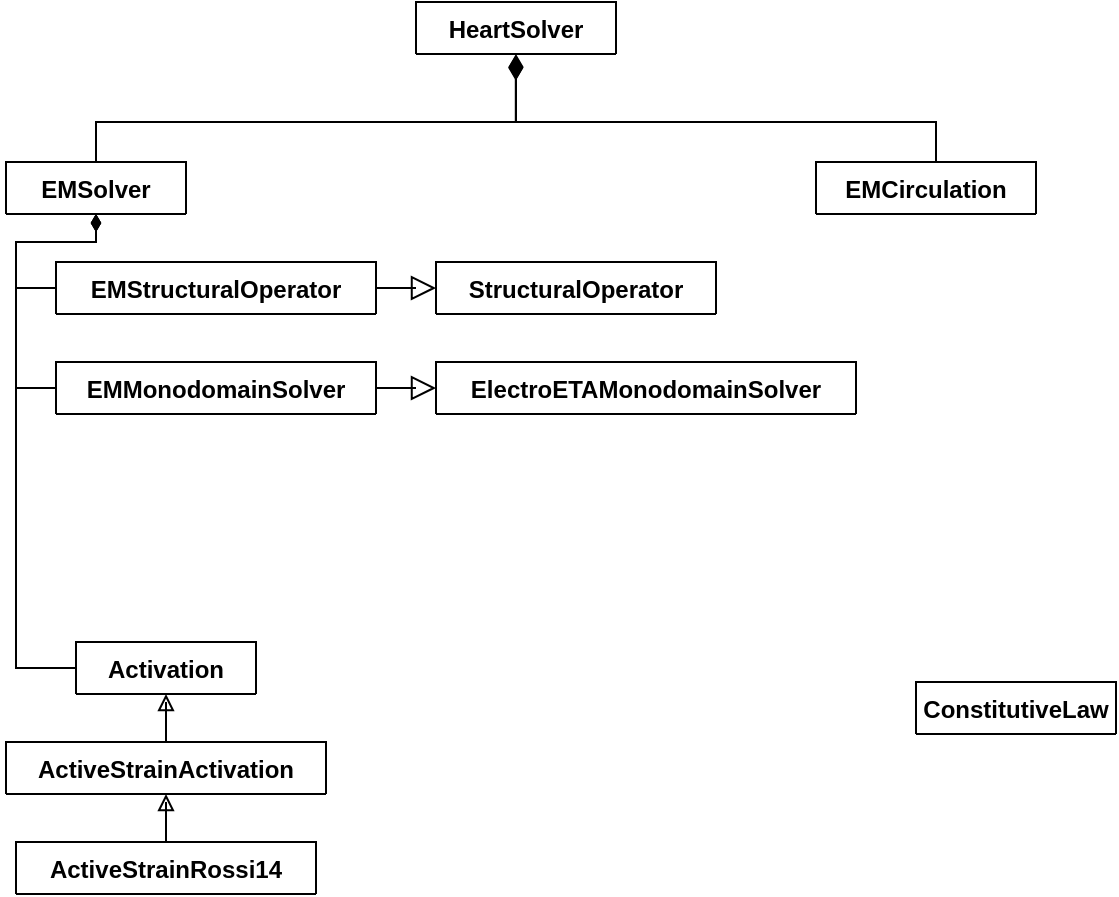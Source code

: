 <mxfile version="14.4.3" type="github">
  <diagram id="oQd3UHTAf_vaa32qaye1" name="Page-1">
    <mxGraphModel dx="786" dy="562" grid="1" gridSize="10" guides="1" tooltips="1" connect="1" arrows="1" fold="1" page="1" pageScale="1" pageWidth="827" pageHeight="1169" math="0" shadow="0">
      <root>
        <mxCell id="0" />
        <mxCell id="1" parent="0" />
        <mxCell id="06s8dhJWcLlkRPSXNvx8-6" value="HeartSolver" style="swimlane;fontStyle=1;align=center;verticalAlign=top;childLayout=stackLayout;horizontal=1;startSize=26;horizontalStack=0;resizeParent=1;resizeParentMax=0;resizeLast=0;collapsible=1;marginBottom=0;" parent="1" vertex="1" collapsed="1">
          <mxGeometry x="360" y="60" width="100" height="26" as="geometry">
            <mxRectangle x="330" y="10" width="160" height="86" as="alternateBounds" />
          </mxGeometry>
        </mxCell>
        <mxCell id="06s8dhJWcLlkRPSXNvx8-7" value="+ field: type" style="text;strokeColor=none;fillColor=none;align=left;verticalAlign=top;spacingLeft=4;spacingRight=4;overflow=hidden;rotatable=0;points=[[0,0.5],[1,0.5]];portConstraint=eastwest;" parent="06s8dhJWcLlkRPSXNvx8-6" vertex="1">
          <mxGeometry y="26" width="100" height="26" as="geometry" />
        </mxCell>
        <mxCell id="06s8dhJWcLlkRPSXNvx8-8" value="" style="line;strokeWidth=1;fillColor=none;align=left;verticalAlign=middle;spacingTop=-1;spacingLeft=3;spacingRight=3;rotatable=0;labelPosition=right;points=[];portConstraint=eastwest;" parent="06s8dhJWcLlkRPSXNvx8-6" vertex="1">
          <mxGeometry y="52" width="100" height="8" as="geometry" />
        </mxCell>
        <mxCell id="06s8dhJWcLlkRPSXNvx8-9" value="+ method(type): type" style="text;strokeColor=none;fillColor=none;align=left;verticalAlign=top;spacingLeft=4;spacingRight=4;overflow=hidden;rotatable=0;points=[[0,0.5],[1,0.5]];portConstraint=eastwest;" parent="06s8dhJWcLlkRPSXNvx8-6" vertex="1">
          <mxGeometry y="60" width="100" height="26" as="geometry" />
        </mxCell>
        <mxCell id="dy3DogQ9UxzAgeH9BKh2-3" style="edgeStyle=orthogonalEdgeStyle;rounded=0;orthogonalLoop=1;jettySize=auto;html=1;endArrow=diamondThin;endFill=1;endSize=10;entryX=0.499;entryY=1.017;entryDx=0;entryDy=0;entryPerimeter=0;" parent="1" source="06s8dhJWcLlkRPSXNvx8-11" target="06s8dhJWcLlkRPSXNvx8-9" edge="1">
          <mxGeometry relative="1" as="geometry">
            <mxPoint x="380" y="96" as="targetPoint" />
            <Array as="points">
              <mxPoint x="200" y="120" />
              <mxPoint x="410" y="120" />
            </Array>
          </mxGeometry>
        </mxCell>
        <mxCell id="dy3DogQ9UxzAgeH9BKh2-49" style="edgeStyle=orthogonalEdgeStyle;rounded=0;orthogonalLoop=1;jettySize=auto;html=1;entryX=0;entryY=0.5;entryDx=0;entryDy=0;startArrow=diamondThin;startFill=1;endArrow=none;endFill=0;endSize=10;" parent="1" source="06s8dhJWcLlkRPSXNvx8-11" target="dy3DogQ9UxzAgeH9BKh2-9" edge="1">
          <mxGeometry relative="1" as="geometry">
            <Array as="points">
              <mxPoint x="200" y="180" />
              <mxPoint x="160" y="180" />
              <mxPoint x="160" y="203" />
            </Array>
          </mxGeometry>
        </mxCell>
        <mxCell id="dy3DogQ9UxzAgeH9BKh2-50" style="edgeStyle=orthogonalEdgeStyle;rounded=0;orthogonalLoop=1;jettySize=auto;html=1;entryX=0;entryY=0.5;entryDx=0;entryDy=0;startArrow=diamondThin;startFill=1;endArrow=none;endFill=0;endSize=10;" parent="1" source="06s8dhJWcLlkRPSXNvx8-11" target="dy3DogQ9UxzAgeH9BKh2-29" edge="1">
          <mxGeometry relative="1" as="geometry">
            <Array as="points">
              <mxPoint x="200" y="180" />
              <mxPoint x="160" y="180" />
              <mxPoint x="160" y="253" />
            </Array>
          </mxGeometry>
        </mxCell>
        <mxCell id="dy3DogQ9UxzAgeH9BKh2-51" style="edgeStyle=orthogonalEdgeStyle;rounded=0;orthogonalLoop=1;jettySize=auto;html=1;entryX=0;entryY=0.5;entryDx=0;entryDy=0;startArrow=diamondThin;startFill=1;endArrow=none;endFill=0;endSize=10;" parent="1" source="06s8dhJWcLlkRPSXNvx8-11" target="dy3DogQ9UxzAgeH9BKh2-33" edge="1">
          <mxGeometry relative="1" as="geometry">
            <Array as="points">
              <mxPoint x="200" y="180" />
              <mxPoint x="160" y="180" />
              <mxPoint x="160" y="393" />
            </Array>
          </mxGeometry>
        </mxCell>
        <mxCell id="06s8dhJWcLlkRPSXNvx8-11" value="EMSolver&#xa;" style="swimlane;fontStyle=1;align=center;verticalAlign=top;childLayout=stackLayout;horizontal=1;startSize=26;horizontalStack=0;resizeParent=1;resizeParentMax=0;resizeLast=0;collapsible=1;marginBottom=0;" parent="1" vertex="1" collapsed="1">
          <mxGeometry x="155" y="140" width="90" height="26" as="geometry">
            <mxRectangle x="120" y="140" width="160" height="86" as="alternateBounds" />
          </mxGeometry>
        </mxCell>
        <mxCell id="06s8dhJWcLlkRPSXNvx8-12" value="+ field: type" style="text;strokeColor=none;fillColor=none;align=left;verticalAlign=top;spacingLeft=4;spacingRight=4;overflow=hidden;rotatable=0;points=[[0,0.5],[1,0.5]];portConstraint=eastwest;" parent="06s8dhJWcLlkRPSXNvx8-11" vertex="1">
          <mxGeometry y="26" width="90" height="26" as="geometry" />
        </mxCell>
        <mxCell id="06s8dhJWcLlkRPSXNvx8-13" value="" style="line;strokeWidth=1;fillColor=none;align=left;verticalAlign=middle;spacingTop=-1;spacingLeft=3;spacingRight=3;rotatable=0;labelPosition=right;points=[];portConstraint=eastwest;" parent="06s8dhJWcLlkRPSXNvx8-11" vertex="1">
          <mxGeometry y="52" width="90" height="8" as="geometry" />
        </mxCell>
        <mxCell id="06s8dhJWcLlkRPSXNvx8-14" value="+ method(type): type" style="text;strokeColor=none;fillColor=none;align=left;verticalAlign=top;spacingLeft=4;spacingRight=4;overflow=hidden;rotatable=0;points=[[0,0.5],[1,0.5]];portConstraint=eastwest;" parent="06s8dhJWcLlkRPSXNvx8-11" vertex="1">
          <mxGeometry y="60" width="90" height="26" as="geometry" />
        </mxCell>
        <mxCell id="dy3DogQ9UxzAgeH9BKh2-4" style="edgeStyle=orthogonalEdgeStyle;rounded=0;orthogonalLoop=1;jettySize=auto;html=1;endArrow=diamondThin;endFill=1;endSize=10;entryX=0.5;entryY=1;entryDx=0;entryDy=0;" parent="1" source="06s8dhJWcLlkRPSXNvx8-15" target="06s8dhJWcLlkRPSXNvx8-6" edge="1">
          <mxGeometry relative="1" as="geometry">
            <mxPoint x="410" y="96" as="targetPoint" />
            <Array as="points">
              <mxPoint x="620" y="120" />
              <mxPoint x="410" y="120" />
            </Array>
          </mxGeometry>
        </mxCell>
        <mxCell id="06s8dhJWcLlkRPSXNvx8-15" value="EMCirculation" style="swimlane;fontStyle=1;align=center;verticalAlign=top;childLayout=stackLayout;horizontal=1;startSize=26;horizontalStack=0;resizeParent=1;resizeParentMax=0;resizeLast=0;collapsible=1;marginBottom=0;" parent="1" vertex="1" collapsed="1">
          <mxGeometry x="560" y="140" width="110" height="26" as="geometry">
            <mxRectangle x="540" y="140" width="160" height="86" as="alternateBounds" />
          </mxGeometry>
        </mxCell>
        <mxCell id="06s8dhJWcLlkRPSXNvx8-16" value="+ field: type" style="text;strokeColor=none;fillColor=none;align=left;verticalAlign=top;spacingLeft=4;spacingRight=4;overflow=hidden;rotatable=0;points=[[0,0.5],[1,0.5]];portConstraint=eastwest;" parent="06s8dhJWcLlkRPSXNvx8-15" vertex="1">
          <mxGeometry y="26" width="110" height="26" as="geometry" />
        </mxCell>
        <mxCell id="06s8dhJWcLlkRPSXNvx8-17" value="" style="line;strokeWidth=1;fillColor=none;align=left;verticalAlign=middle;spacingTop=-1;spacingLeft=3;spacingRight=3;rotatable=0;labelPosition=right;points=[];portConstraint=eastwest;" parent="06s8dhJWcLlkRPSXNvx8-15" vertex="1">
          <mxGeometry y="52" width="110" height="8" as="geometry" />
        </mxCell>
        <mxCell id="06s8dhJWcLlkRPSXNvx8-18" value="+ method(type): type" style="text;strokeColor=none;fillColor=none;align=left;verticalAlign=top;spacingLeft=4;spacingRight=4;overflow=hidden;rotatable=0;points=[[0,0.5],[1,0.5]];portConstraint=eastwest;" parent="06s8dhJWcLlkRPSXNvx8-15" vertex="1">
          <mxGeometry y="60" width="110" height="26" as="geometry" />
        </mxCell>
        <mxCell id="dy3DogQ9UxzAgeH9BKh2-52" style="edgeStyle=orthogonalEdgeStyle;rounded=0;orthogonalLoop=1;jettySize=auto;html=1;entryX=0;entryY=0.5;entryDx=0;entryDy=0;startArrow=none;startFill=0;endArrow=block;endFill=0;endSize=10;" parent="1" source="dy3DogQ9UxzAgeH9BKh2-9" target="dy3DogQ9UxzAgeH9BKh2-37" edge="1">
          <mxGeometry relative="1" as="geometry" />
        </mxCell>
        <mxCell id="dy3DogQ9UxzAgeH9BKh2-9" value="EMStructuralOperator" style="swimlane;fontStyle=1;align=center;verticalAlign=top;childLayout=stackLayout;horizontal=1;startSize=26;horizontalStack=0;resizeParent=1;resizeParentMax=0;resizeLast=0;collapsible=1;marginBottom=0;" parent="1" vertex="1" collapsed="1">
          <mxGeometry x="180" y="190" width="160" height="26" as="geometry">
            <mxRectangle x="410" y="180" width="160" height="86" as="alternateBounds" />
          </mxGeometry>
        </mxCell>
        <mxCell id="dy3DogQ9UxzAgeH9BKh2-10" value="+ field: type" style="text;strokeColor=none;fillColor=none;align=left;verticalAlign=top;spacingLeft=4;spacingRight=4;overflow=hidden;rotatable=0;points=[[0,0.5],[1,0.5]];portConstraint=eastwest;" parent="dy3DogQ9UxzAgeH9BKh2-9" vertex="1">
          <mxGeometry y="26" width="160" height="26" as="geometry" />
        </mxCell>
        <mxCell id="dy3DogQ9UxzAgeH9BKh2-11" value="" style="line;strokeWidth=1;fillColor=none;align=left;verticalAlign=middle;spacingTop=-1;spacingLeft=3;spacingRight=3;rotatable=0;labelPosition=right;points=[];portConstraint=eastwest;" parent="dy3DogQ9UxzAgeH9BKh2-9" vertex="1">
          <mxGeometry y="52" width="160" height="8" as="geometry" />
        </mxCell>
        <mxCell id="dy3DogQ9UxzAgeH9BKh2-12" value="+ method(type): type" style="text;strokeColor=none;fillColor=none;align=left;verticalAlign=top;spacingLeft=4;spacingRight=4;overflow=hidden;rotatable=0;points=[[0,0.5],[1,0.5]];portConstraint=eastwest;" parent="dy3DogQ9UxzAgeH9BKh2-9" vertex="1">
          <mxGeometry y="60" width="160" height="26" as="geometry" />
        </mxCell>
        <mxCell id="dy3DogQ9UxzAgeH9BKh2-25" value="ElectroETAMonodomainSolver" style="swimlane;fontStyle=1;align=center;verticalAlign=top;childLayout=stackLayout;horizontal=1;startSize=26;horizontalStack=0;resizeParent=1;resizeParentMax=0;resizeLast=0;collapsible=1;marginBottom=0;" parent="1" vertex="1" collapsed="1">
          <mxGeometry x="370" y="240" width="210" height="26" as="geometry">
            <mxRectangle x="200" y="290" width="190" height="86" as="alternateBounds" />
          </mxGeometry>
        </mxCell>
        <mxCell id="dy3DogQ9UxzAgeH9BKh2-26" value="+ field: type" style="text;strokeColor=none;fillColor=none;align=left;verticalAlign=top;spacingLeft=4;spacingRight=4;overflow=hidden;rotatable=0;points=[[0,0.5],[1,0.5]];portConstraint=eastwest;" parent="dy3DogQ9UxzAgeH9BKh2-25" vertex="1">
          <mxGeometry y="26" width="210" height="26" as="geometry" />
        </mxCell>
        <mxCell id="dy3DogQ9UxzAgeH9BKh2-27" value="" style="line;strokeWidth=1;fillColor=none;align=left;verticalAlign=middle;spacingTop=-1;spacingLeft=3;spacingRight=3;rotatable=0;labelPosition=right;points=[];portConstraint=eastwest;" parent="dy3DogQ9UxzAgeH9BKh2-25" vertex="1">
          <mxGeometry y="52" width="210" height="8" as="geometry" />
        </mxCell>
        <mxCell id="dy3DogQ9UxzAgeH9BKh2-28" value="+ method(type): type" style="text;strokeColor=none;fillColor=none;align=left;verticalAlign=top;spacingLeft=4;spacingRight=4;overflow=hidden;rotatable=0;points=[[0,0.5],[1,0.5]];portConstraint=eastwest;" parent="dy3DogQ9UxzAgeH9BKh2-25" vertex="1">
          <mxGeometry y="60" width="210" height="26" as="geometry" />
        </mxCell>
        <mxCell id="dy3DogQ9UxzAgeH9BKh2-53" style="edgeStyle=orthogonalEdgeStyle;rounded=0;orthogonalLoop=1;jettySize=auto;html=1;entryX=0;entryY=0.5;entryDx=0;entryDy=0;startArrow=none;startFill=0;endArrow=block;endFill=0;endSize=10;" parent="1" source="dy3DogQ9UxzAgeH9BKh2-29" target="dy3DogQ9UxzAgeH9BKh2-25" edge="1">
          <mxGeometry relative="1" as="geometry" />
        </mxCell>
        <mxCell id="dy3DogQ9UxzAgeH9BKh2-29" value="EMMonodomainSolver" style="swimlane;fontStyle=1;align=center;verticalAlign=top;childLayout=stackLayout;horizontal=1;startSize=26;horizontalStack=0;resizeParent=1;resizeParentMax=0;resizeLast=0;collapsible=1;marginBottom=0;" parent="1" vertex="1" collapsed="1">
          <mxGeometry x="180" y="240" width="160" height="26" as="geometry">
            <mxRectangle x="190" y="330" width="160" height="86" as="alternateBounds" />
          </mxGeometry>
        </mxCell>
        <mxCell id="dy3DogQ9UxzAgeH9BKh2-30" value="+ field: type" style="text;strokeColor=none;fillColor=none;align=left;verticalAlign=top;spacingLeft=4;spacingRight=4;overflow=hidden;rotatable=0;points=[[0,0.5],[1,0.5]];portConstraint=eastwest;" parent="dy3DogQ9UxzAgeH9BKh2-29" vertex="1">
          <mxGeometry y="26" width="160" height="26" as="geometry" />
        </mxCell>
        <mxCell id="dy3DogQ9UxzAgeH9BKh2-31" value="" style="line;strokeWidth=1;fillColor=none;align=left;verticalAlign=middle;spacingTop=-1;spacingLeft=3;spacingRight=3;rotatable=0;labelPosition=right;points=[];portConstraint=eastwest;" parent="dy3DogQ9UxzAgeH9BKh2-29" vertex="1">
          <mxGeometry y="52" width="160" height="8" as="geometry" />
        </mxCell>
        <mxCell id="dy3DogQ9UxzAgeH9BKh2-32" value="+ method(type): type" style="text;strokeColor=none;fillColor=none;align=left;verticalAlign=top;spacingLeft=4;spacingRight=4;overflow=hidden;rotatable=0;points=[[0,0.5],[1,0.5]];portConstraint=eastwest;" parent="dy3DogQ9UxzAgeH9BKh2-29" vertex="1">
          <mxGeometry y="60" width="160" height="26" as="geometry" />
        </mxCell>
        <mxCell id="dy3DogQ9UxzAgeH9BKh2-54" style="edgeStyle=orthogonalEdgeStyle;rounded=0;orthogonalLoop=1;jettySize=auto;html=1;entryX=0.5;entryY=0;entryDx=0;entryDy=0;startArrow=block;startFill=0;endArrow=none;endFill=0;endSize=10;" parent="1" source="dy3DogQ9UxzAgeH9BKh2-33" target="dy3DogQ9UxzAgeH9BKh2-45" edge="1">
          <mxGeometry relative="1" as="geometry" />
        </mxCell>
        <mxCell id="dy3DogQ9UxzAgeH9BKh2-33" value="Activation" style="swimlane;fontStyle=1;align=center;verticalAlign=top;childLayout=stackLayout;horizontal=1;startSize=26;horizontalStack=0;resizeParent=1;resizeParentMax=0;resizeLast=0;collapsible=1;marginBottom=0;" parent="1" vertex="1" collapsed="1">
          <mxGeometry x="190" y="380" width="90" height="26" as="geometry">
            <mxRectangle x="290" y="290" width="160" height="86" as="alternateBounds" />
          </mxGeometry>
        </mxCell>
        <mxCell id="dy3DogQ9UxzAgeH9BKh2-34" value="+ field: type" style="text;strokeColor=none;fillColor=none;align=left;verticalAlign=top;spacingLeft=4;spacingRight=4;overflow=hidden;rotatable=0;points=[[0,0.5],[1,0.5]];portConstraint=eastwest;" parent="dy3DogQ9UxzAgeH9BKh2-33" vertex="1">
          <mxGeometry y="26" width="90" height="26" as="geometry" />
        </mxCell>
        <mxCell id="dy3DogQ9UxzAgeH9BKh2-35" value="" style="line;strokeWidth=1;fillColor=none;align=left;verticalAlign=middle;spacingTop=-1;spacingLeft=3;spacingRight=3;rotatable=0;labelPosition=right;points=[];portConstraint=eastwest;" parent="dy3DogQ9UxzAgeH9BKh2-33" vertex="1">
          <mxGeometry y="52" width="90" height="8" as="geometry" />
        </mxCell>
        <mxCell id="dy3DogQ9UxzAgeH9BKh2-36" value="+ method(type): type" style="text;strokeColor=none;fillColor=none;align=left;verticalAlign=top;spacingLeft=4;spacingRight=4;overflow=hidden;rotatable=0;points=[[0,0.5],[1,0.5]];portConstraint=eastwest;" parent="dy3DogQ9UxzAgeH9BKh2-33" vertex="1">
          <mxGeometry y="60" width="90" height="26" as="geometry" />
        </mxCell>
        <mxCell id="dy3DogQ9UxzAgeH9BKh2-37" value="StructuralOperator" style="swimlane;fontStyle=1;align=center;verticalAlign=top;childLayout=stackLayout;horizontal=1;startSize=26;horizontalStack=0;resizeParent=1;resizeParentMax=0;resizeLast=0;collapsible=1;marginBottom=0;" parent="1" vertex="1" collapsed="1">
          <mxGeometry x="370" y="190" width="140" height="26" as="geometry">
            <mxRectangle x="300" y="300" width="160" height="86" as="alternateBounds" />
          </mxGeometry>
        </mxCell>
        <mxCell id="dy3DogQ9UxzAgeH9BKh2-38" value="+ field: type" style="text;strokeColor=none;fillColor=none;align=left;verticalAlign=top;spacingLeft=4;spacingRight=4;overflow=hidden;rotatable=0;points=[[0,0.5],[1,0.5]];portConstraint=eastwest;" parent="dy3DogQ9UxzAgeH9BKh2-37" vertex="1">
          <mxGeometry y="26" width="140" height="26" as="geometry" />
        </mxCell>
        <mxCell id="dy3DogQ9UxzAgeH9BKh2-39" value="" style="line;strokeWidth=1;fillColor=none;align=left;verticalAlign=middle;spacingTop=-1;spacingLeft=3;spacingRight=3;rotatable=0;labelPosition=right;points=[];portConstraint=eastwest;" parent="dy3DogQ9UxzAgeH9BKh2-37" vertex="1">
          <mxGeometry y="52" width="140" height="8" as="geometry" />
        </mxCell>
        <mxCell id="dy3DogQ9UxzAgeH9BKh2-40" value="+ method(type): type" style="text;strokeColor=none;fillColor=none;align=left;verticalAlign=top;spacingLeft=4;spacingRight=4;overflow=hidden;rotatable=0;points=[[0,0.5],[1,0.5]];portConstraint=eastwest;" parent="dy3DogQ9UxzAgeH9BKh2-37" vertex="1">
          <mxGeometry y="60" width="140" height="26" as="geometry" />
        </mxCell>
        <mxCell id="dy3DogQ9UxzAgeH9BKh2-41" value="ActiveStrainRossi14" style="swimlane;fontStyle=1;align=center;verticalAlign=top;childLayout=stackLayout;horizontal=1;startSize=26;horizontalStack=0;resizeParent=1;resizeParentMax=0;resizeLast=0;collapsible=1;marginBottom=0;" parent="1" vertex="1" collapsed="1">
          <mxGeometry x="160" y="480" width="150" height="26" as="geometry">
            <mxRectangle x="300" y="300" width="160" height="86" as="alternateBounds" />
          </mxGeometry>
        </mxCell>
        <mxCell id="dy3DogQ9UxzAgeH9BKh2-42" value="+ field: type" style="text;strokeColor=none;fillColor=none;align=left;verticalAlign=top;spacingLeft=4;spacingRight=4;overflow=hidden;rotatable=0;points=[[0,0.5],[1,0.5]];portConstraint=eastwest;" parent="dy3DogQ9UxzAgeH9BKh2-41" vertex="1">
          <mxGeometry y="26" width="150" height="26" as="geometry" />
        </mxCell>
        <mxCell id="dy3DogQ9UxzAgeH9BKh2-43" value="" style="line;strokeWidth=1;fillColor=none;align=left;verticalAlign=middle;spacingTop=-1;spacingLeft=3;spacingRight=3;rotatable=0;labelPosition=right;points=[];portConstraint=eastwest;" parent="dy3DogQ9UxzAgeH9BKh2-41" vertex="1">
          <mxGeometry y="52" width="150" height="8" as="geometry" />
        </mxCell>
        <mxCell id="dy3DogQ9UxzAgeH9BKh2-44" value="+ method(type): type" style="text;strokeColor=none;fillColor=none;align=left;verticalAlign=top;spacingLeft=4;spacingRight=4;overflow=hidden;rotatable=0;points=[[0,0.5],[1,0.5]];portConstraint=eastwest;" parent="dy3DogQ9UxzAgeH9BKh2-41" vertex="1">
          <mxGeometry y="60" width="150" height="26" as="geometry" />
        </mxCell>
        <mxCell id="dy3DogQ9UxzAgeH9BKh2-55" style="edgeStyle=orthogonalEdgeStyle;rounded=0;orthogonalLoop=1;jettySize=auto;html=1;entryX=0.5;entryY=0;entryDx=0;entryDy=0;startArrow=block;startFill=0;endArrow=none;endFill=0;endSize=10;" parent="1" source="dy3DogQ9UxzAgeH9BKh2-45" target="dy3DogQ9UxzAgeH9BKh2-41" edge="1">
          <mxGeometry relative="1" as="geometry" />
        </mxCell>
        <mxCell id="dy3DogQ9UxzAgeH9BKh2-45" value="ActiveStrainActivation" style="swimlane;fontStyle=1;align=center;verticalAlign=top;childLayout=stackLayout;horizontal=1;startSize=26;horizontalStack=0;resizeParent=1;resizeParentMax=0;resizeLast=0;collapsible=1;marginBottom=0;" parent="1" vertex="1" collapsed="1">
          <mxGeometry x="155" y="430" width="160" height="26" as="geometry">
            <mxRectangle x="254" y="316" width="160" height="86" as="alternateBounds" />
          </mxGeometry>
        </mxCell>
        <mxCell id="dy3DogQ9UxzAgeH9BKh2-46" value="+ field: type" style="text;strokeColor=none;fillColor=none;align=left;verticalAlign=top;spacingLeft=4;spacingRight=4;overflow=hidden;rotatable=0;points=[[0,0.5],[1,0.5]];portConstraint=eastwest;" parent="dy3DogQ9UxzAgeH9BKh2-45" vertex="1">
          <mxGeometry y="26" width="160" height="26" as="geometry" />
        </mxCell>
        <mxCell id="dy3DogQ9UxzAgeH9BKh2-47" value="" style="line;strokeWidth=1;fillColor=none;align=left;verticalAlign=middle;spacingTop=-1;spacingLeft=3;spacingRight=3;rotatable=0;labelPosition=right;points=[];portConstraint=eastwest;" parent="dy3DogQ9UxzAgeH9BKh2-45" vertex="1">
          <mxGeometry y="52" width="160" height="8" as="geometry" />
        </mxCell>
        <mxCell id="dy3DogQ9UxzAgeH9BKh2-48" value="+ method(type): type" style="text;strokeColor=none;fillColor=none;align=left;verticalAlign=top;spacingLeft=4;spacingRight=4;overflow=hidden;rotatable=0;points=[[0,0.5],[1,0.5]];portConstraint=eastwest;" parent="dy3DogQ9UxzAgeH9BKh2-45" vertex="1">
          <mxGeometry y="60" width="160" height="26" as="geometry" />
        </mxCell>
        <mxCell id="rpv3LAPBY9bJOhplbf5G-4" value="ConstitutiveLaw" style="swimlane;fontStyle=1;align=center;verticalAlign=top;childLayout=stackLayout;horizontal=1;startSize=26;horizontalStack=0;resizeParent=1;resizeParentMax=0;resizeLast=0;collapsible=1;marginBottom=0;" vertex="1" collapsed="1" parent="1">
          <mxGeometry x="610" y="400" width="100" height="26" as="geometry">
            <mxRectangle x="550" y="300" width="160" height="86" as="alternateBounds" />
          </mxGeometry>
        </mxCell>
        <mxCell id="rpv3LAPBY9bJOhplbf5G-5" value="+ field: type" style="text;strokeColor=none;fillColor=none;align=left;verticalAlign=top;spacingLeft=4;spacingRight=4;overflow=hidden;rotatable=0;points=[[0,0.5],[1,0.5]];portConstraint=eastwest;" vertex="1" parent="rpv3LAPBY9bJOhplbf5G-4">
          <mxGeometry y="26" width="100" height="26" as="geometry" />
        </mxCell>
        <mxCell id="rpv3LAPBY9bJOhplbf5G-6" value="" style="line;strokeWidth=1;fillColor=none;align=left;verticalAlign=middle;spacingTop=-1;spacingLeft=3;spacingRight=3;rotatable=0;labelPosition=right;points=[];portConstraint=eastwest;" vertex="1" parent="rpv3LAPBY9bJOhplbf5G-4">
          <mxGeometry y="52" width="100" height="8" as="geometry" />
        </mxCell>
        <mxCell id="rpv3LAPBY9bJOhplbf5G-7" value="+ method(type): type" style="text;strokeColor=none;fillColor=none;align=left;verticalAlign=top;spacingLeft=4;spacingRight=4;overflow=hidden;rotatable=0;points=[[0,0.5],[1,0.5]];portConstraint=eastwest;" vertex="1" parent="rpv3LAPBY9bJOhplbf5G-4">
          <mxGeometry y="60" width="100" height="26" as="geometry" />
        </mxCell>
      </root>
    </mxGraphModel>
  </diagram>
</mxfile>
